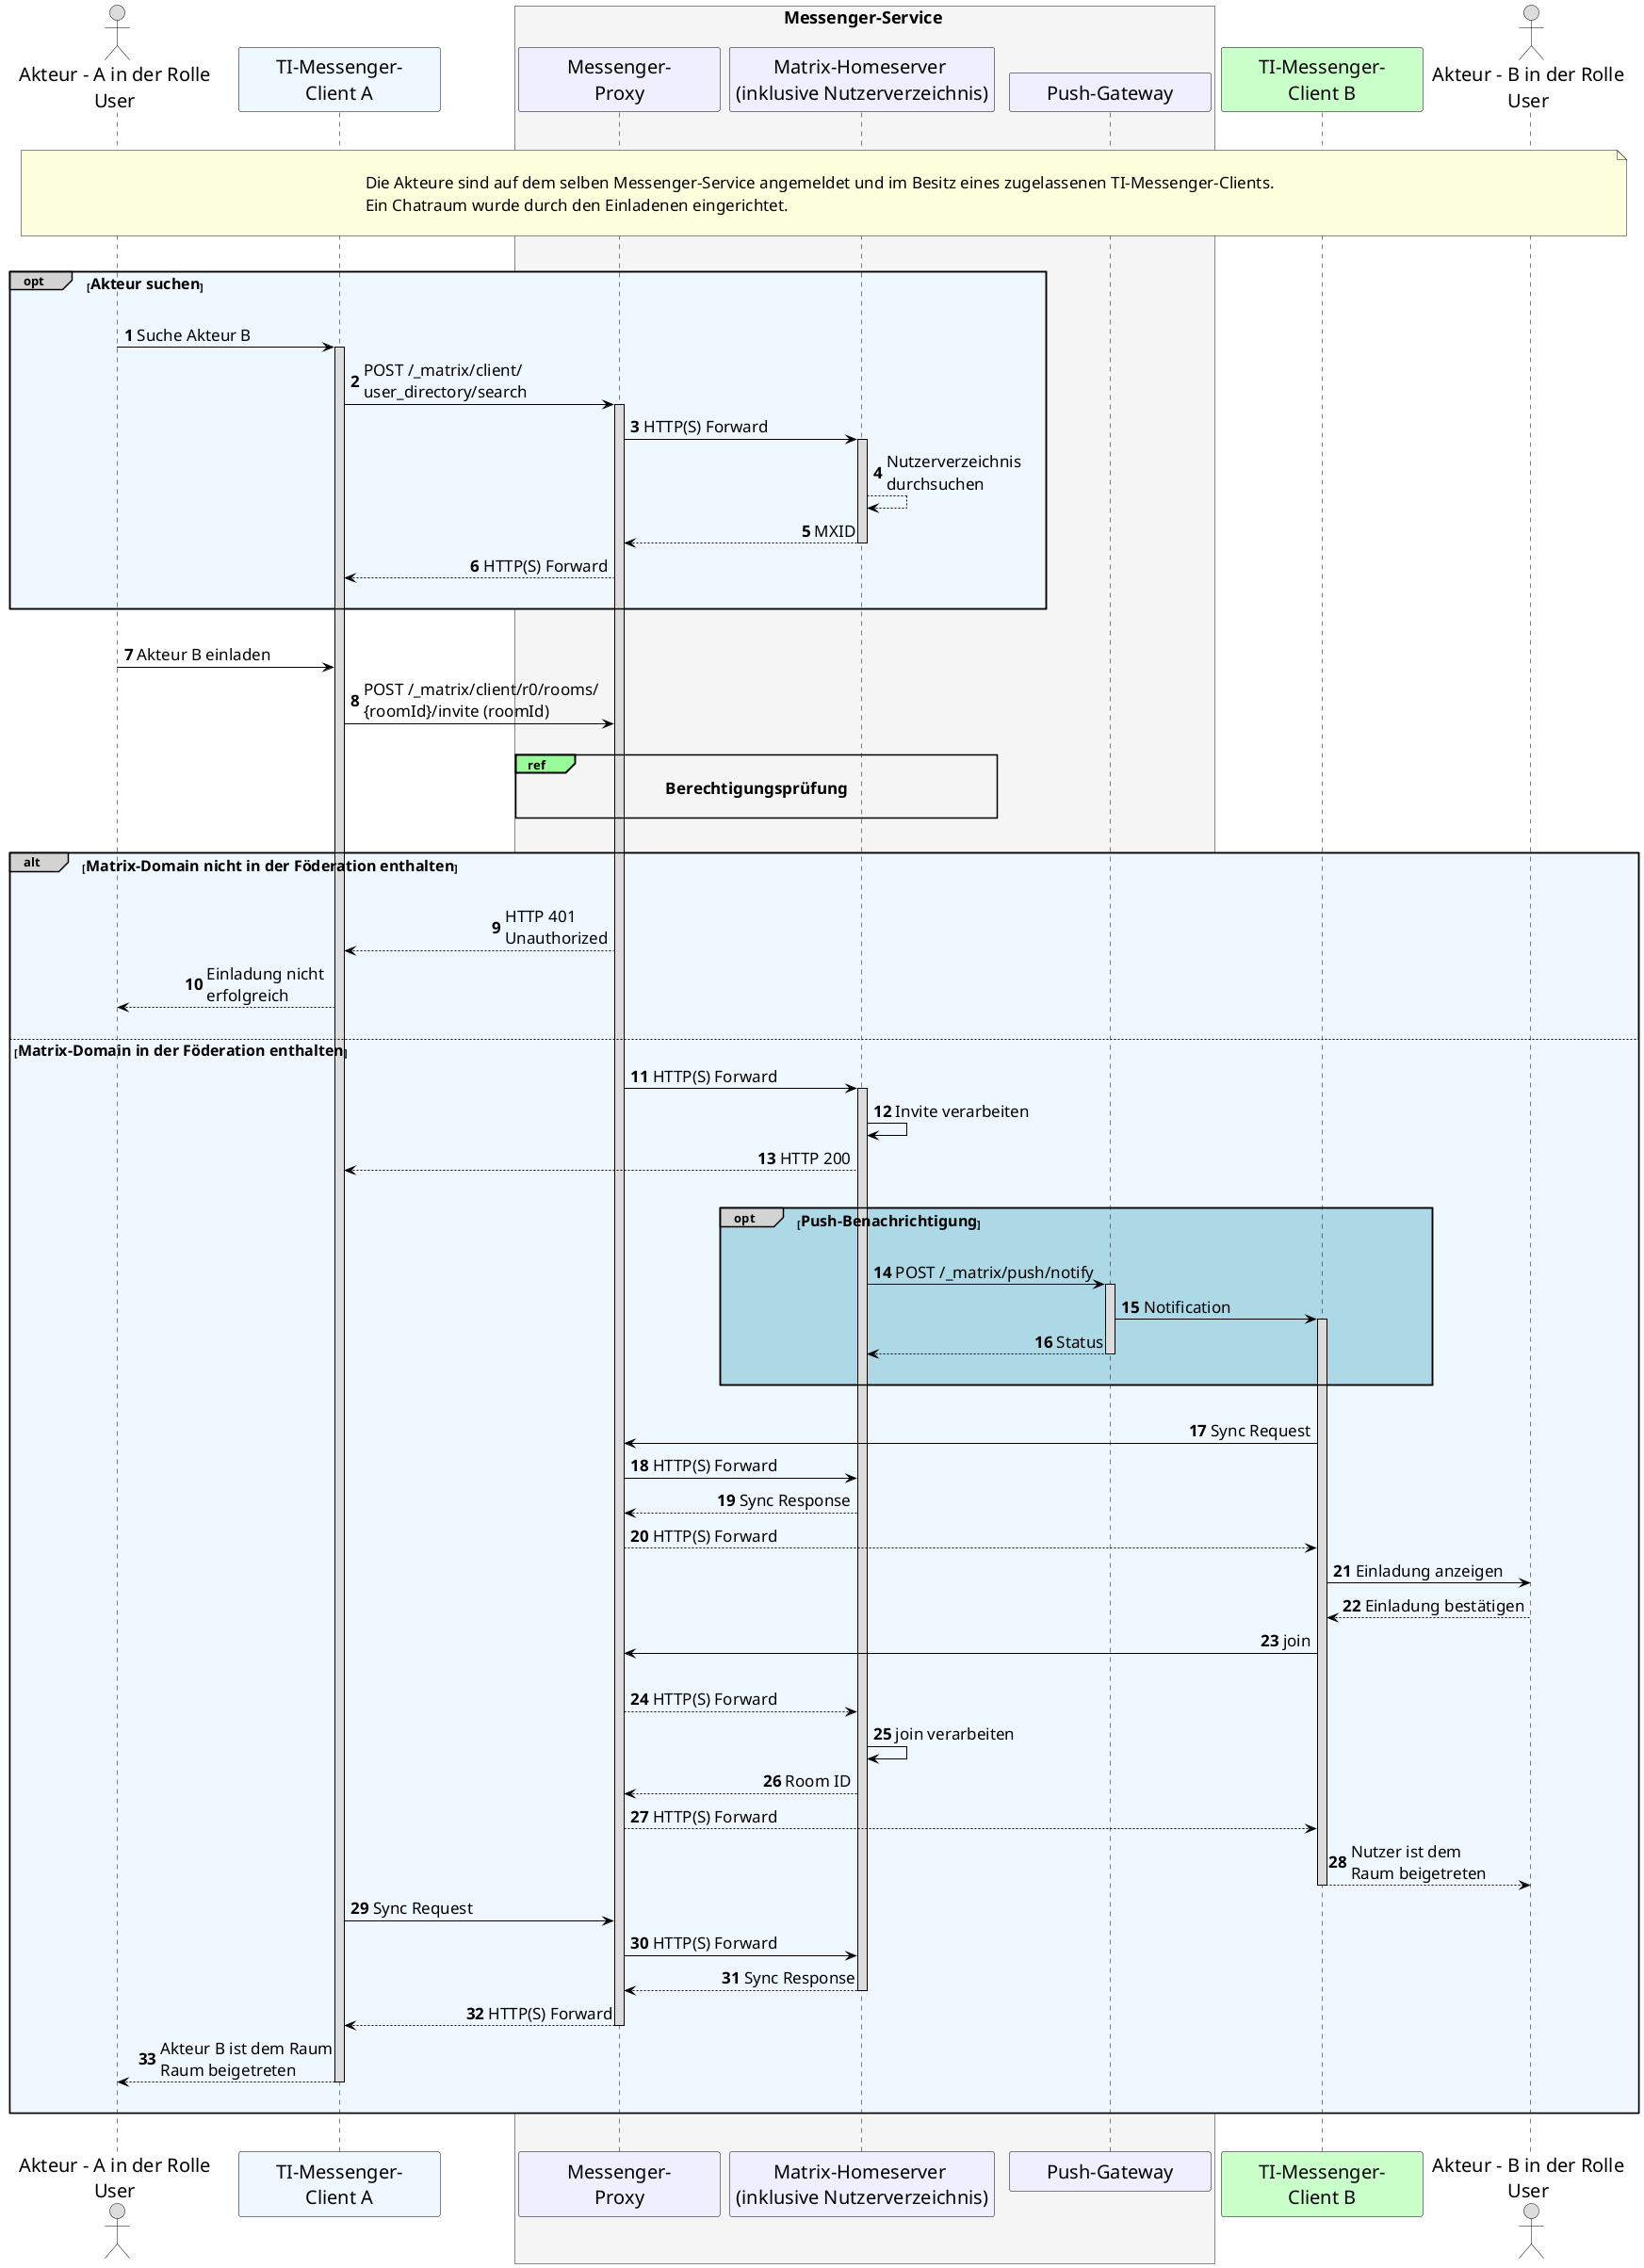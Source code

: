 /' 
# UC - 10104
# Name: Einladung von Akteuren innerhalb einer Organisation
'/

@startuml
skinparam sequenceMessageAlign direction
skinparam minClassWidth 200
skinparam BoxPadding 1
skinparam sequenceReferenceHeaderBackgroundColor palegreen
scale max 2048 width

skinparam sequence {
ArrowColor black
ArrowFontSize 17
ActorBorderColor black
LifeLineBorderColor black
LifeLineBackgroundColor Gainsboro

ParticipantBorderColor Motivation
ParticipantBackgroundColor Motivation
ParticipantFontSize 20
ParticipantFontColor black
ParticipantBorderColor Black
ParticipantBackgroundColor MOTIVATION

ActorBackgroundColor Gainsboro
ActorFontColor black
ActorFontSize 20
}
autonumber

    actor U1 as "Akteur - A in der Rolle\nUser"
    participant C1 as "TI-Messenger-\nClient A" #AliceBlue
    box <size:18>Messenger-Service</size> #WhiteSmoke
      participant MP as "Messenger-\nProxy"
      participant MH as "Matrix-Homeserver \n(inklusive Nutzerverzeichnis)"
      participant PG as "Push-Gateway"
    end box
    participant C2 as "TI-Messenger-\nClient B"#TECHNOLOGY
    actor U2 as "Akteur - B in der Rolle\nUser"
    
|||
note over U1, U2: \n<size:17>Die Akteure sind auf dem selben Messenger-Service angemeldet und im Besitz eines zugelassenen TI-Messenger-Clients.\n<size:17>Ein Chatraum wurde durch den Einladenen eingerichtet.</size>\n
|||

    opt#LightGrey #AliceBlue <size:16>Akteur suchen</size>
    |||
    U1->C1: Suche Akteur B
      activate C1
    C1->MP: POST /_matrix/client/\nuser_directory/search
      activate MP
    MP->MH: HTTP(S) Forward
      activate MH
    MH-->MH: Nutzerverzeichnis \ndurchsuchen
    MH-->MP: MXID
      deactivate MH
    MP-->C1: HTTP(S) Forward
    |||
    end
    
    |||
    U1->C1: Akteur B einladen
    C1->MP: POST /_matrix/client/r0/rooms/\n{roomId}/invite (roomId)
    
    |||
      ref over MP, MH: <size:17><b>Berechtigungsprüfung</size>\n 
    |||
    
    alt#LightGrey #AliceBlue <size:16>Matrix-Domain nicht in der Föderation enthalten</size>
      |||
      MP-->C1: HTTP 401 \nUnauthorized
      C1-->U1: Einladung nicht \nerfolgreich
        |||

    
      else <size:16>Matrix-Domain in der Föderation enthalten</size>
    
      MP->MH: HTTP(S) Forward
        activate MH
      MH->MH: Invite verarbeiten
      MH-->C1: HTTP 200
      |||
        opt#LightGrey #LightBlue <size:16>Push-Benachrichtigung</size>
          |||
          MH->PG: POST /_matrix/push/notify
            activate PG
          PG->C2: Notification
          activate C2
          PG-->MH: Status
            deactivate PG
        |||
        end
        |||
          
          C2->MP: Sync Request
          MP->MH: HTTP(S) Forward
          MH-->MP: Sync Response
          MP-->C2: HTTP(S) Forward

          C2->U2: Einladung anzeigen
          U2-->C2: Einladung bestätigen
          C2->MP: join
          |||
          MP-->MH: HTTP(S) Forward
          MH->MH: join verarbeiten
          MH-->MP: Room ID
          MP-->C2: HTTP(S) Forward
          C2-->U2: Nutzer ist dem \nRaum beigetreten
          deactivate C2
          C1->MP: Sync Request
          MP->MH: HTTP(S) Forward
          MH-->MP: Sync Response
          deactivate MH
          MP-->C1: HTTP(S) Forward
          deactivate MP
          C1-->U1: Akteur B ist dem Raum\nRaum beigetreten
          deactivate C1
        |||
        end
 |||
@enduml
